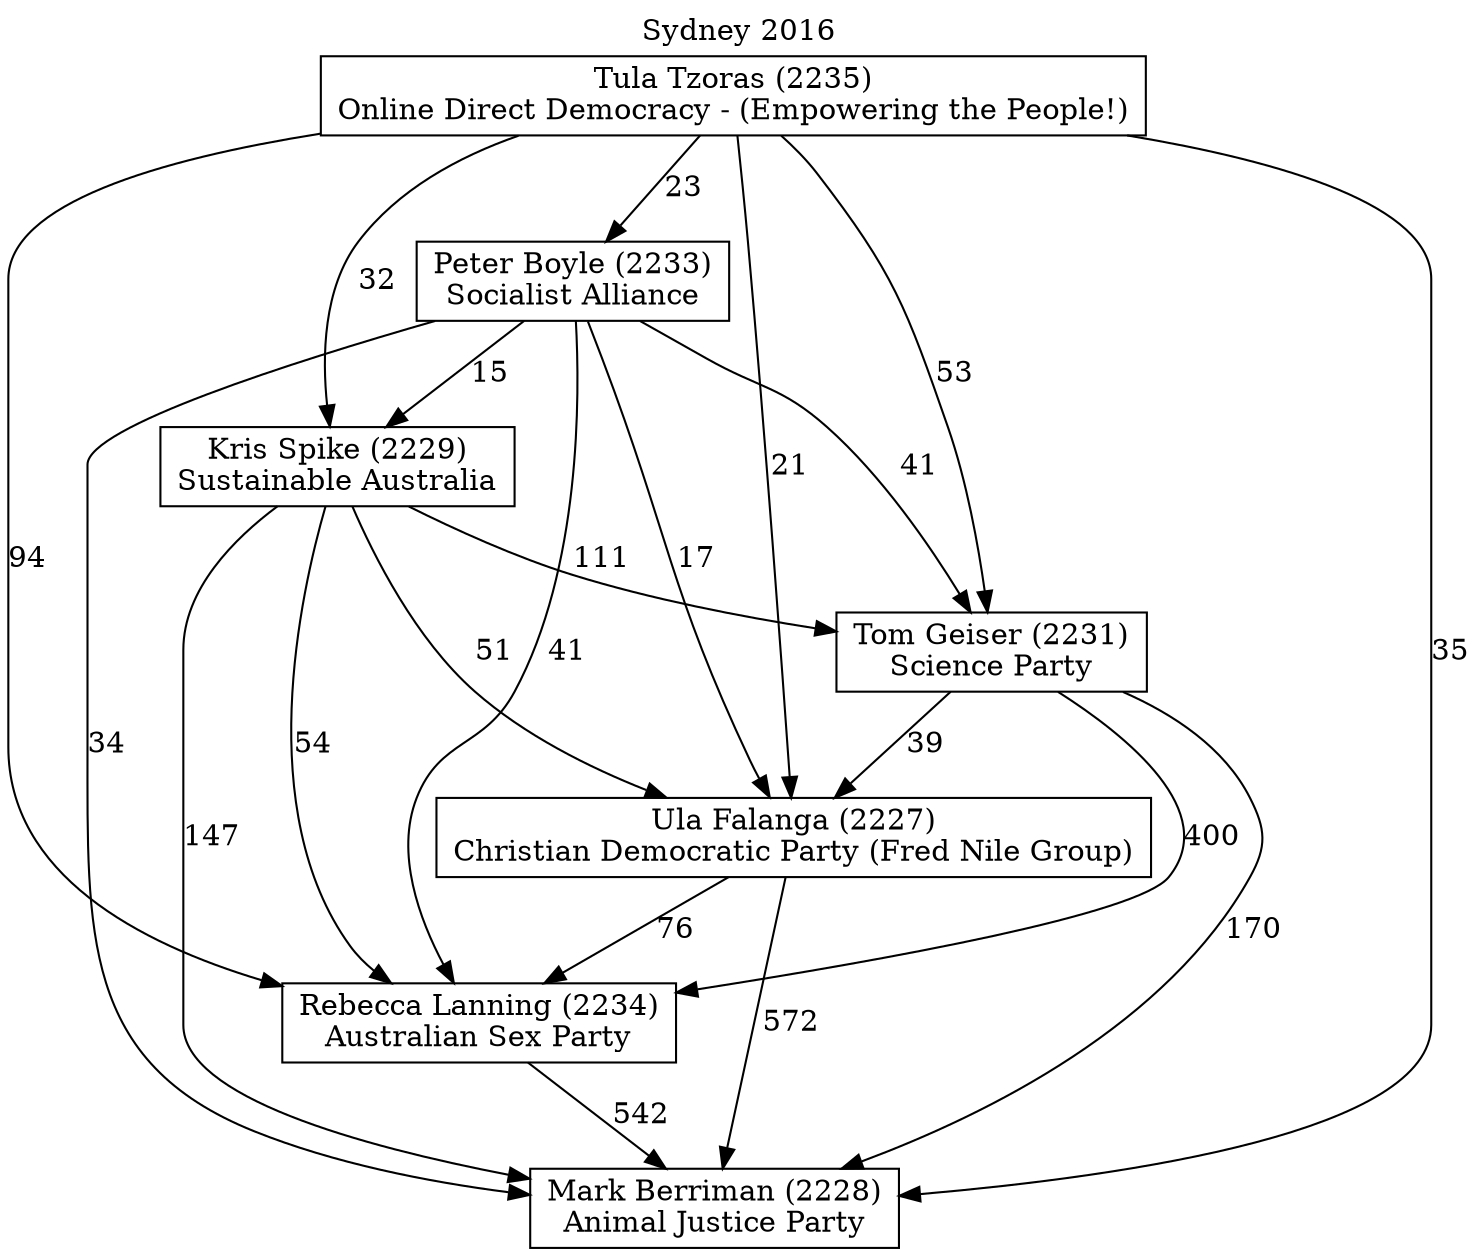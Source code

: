 // House preference flow
digraph "Mark Berriman (2228)_Sydney_2016" {
	graph [label="Sydney 2016" labelloc=t mclimit=10]
	node [shape=box]
	"Tom Geiser (2231)" [label="Tom Geiser (2231)
Science Party"]
	"Tula Tzoras (2235)" [label="Tula Tzoras (2235)
Online Direct Democracy - (Empowering the People!)"]
	"Peter Boyle (2233)" [label="Peter Boyle (2233)
Socialist Alliance"]
	"Kris Spike (2229)" [label="Kris Spike (2229)
Sustainable Australia"]
	"Ula Falanga (2227)" [label="Ula Falanga (2227)
Christian Democratic Party (Fred Nile Group)"]
	"Rebecca Lanning (2234)" [label="Rebecca Lanning (2234)
Australian Sex Party"]
	"Mark Berriman (2228)" [label="Mark Berriman (2228)
Animal Justice Party"]
	"Ula Falanga (2227)" -> "Mark Berriman (2228)" [label=572]
	"Tom Geiser (2231)" -> "Ula Falanga (2227)" [label=39]
	"Kris Spike (2229)" -> "Ula Falanga (2227)" [label=51]
	"Tula Tzoras (2235)" -> "Peter Boyle (2233)" [label=23]
	"Tula Tzoras (2235)" -> "Tom Geiser (2231)" [label=53]
	"Peter Boyle (2233)" -> "Tom Geiser (2231)" [label=41]
	"Kris Spike (2229)" -> "Mark Berriman (2228)" [label=147]
	"Peter Boyle (2233)" -> "Ula Falanga (2227)" [label=17]
	"Kris Spike (2229)" -> "Rebecca Lanning (2234)" [label=54]
	"Tom Geiser (2231)" -> "Mark Berriman (2228)" [label=170]
	"Peter Boyle (2233)" -> "Mark Berriman (2228)" [label=34]
	"Peter Boyle (2233)" -> "Rebecca Lanning (2234)" [label=41]
	"Tula Tzoras (2235)" -> "Mark Berriman (2228)" [label=35]
	"Kris Spike (2229)" -> "Tom Geiser (2231)" [label=111]
	"Rebecca Lanning (2234)" -> "Mark Berriman (2228)" [label=542]
	"Tula Tzoras (2235)" -> "Kris Spike (2229)" [label=32]
	"Ula Falanga (2227)" -> "Rebecca Lanning (2234)" [label=76]
	"Peter Boyle (2233)" -> "Kris Spike (2229)" [label=15]
	"Tula Tzoras (2235)" -> "Ula Falanga (2227)" [label=21]
	"Tom Geiser (2231)" -> "Rebecca Lanning (2234)" [label=400]
	"Tula Tzoras (2235)" -> "Rebecca Lanning (2234)" [label=94]
}
